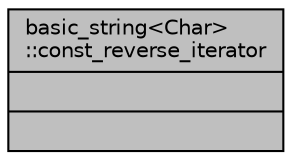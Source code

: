 digraph "basic_string&lt;Char&gt;::const_reverse_iterator"
{
 // INTERACTIVE_SVG=YES
  bgcolor="transparent";
  edge [fontname="Helvetica",fontsize="10",labelfontname="Helvetica",labelfontsize="10"];
  node [fontname="Helvetica",fontsize="10",shape=record];
  Node1 [label="{basic_string\<Char\>\l::const_reverse_iterator\n||}",height=0.2,width=0.4,color="black", fillcolor="grey75", style="filled", fontcolor="black"];
}
